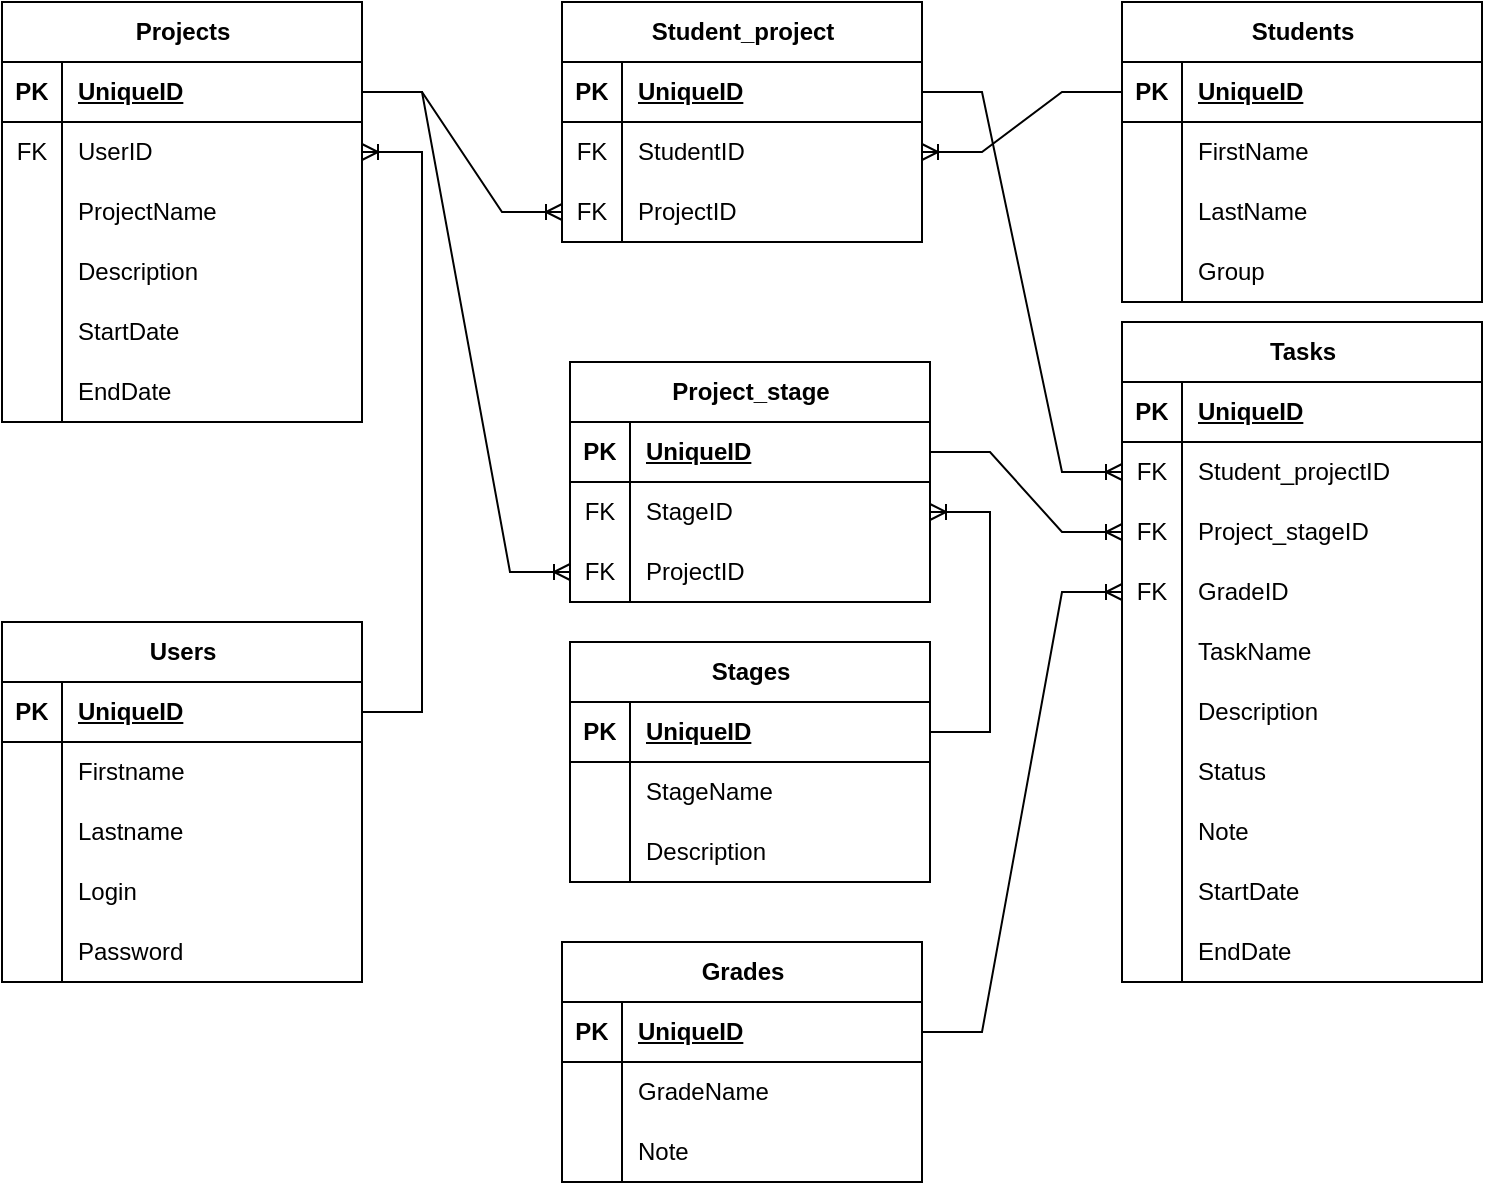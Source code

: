 <mxfile version="24.0.7" type="github">
  <diagram name="Страница — 1" id="bpgYWlANby39Ml3Qfu3q">
    <mxGraphModel dx="1002" dy="577" grid="1" gridSize="10" guides="1" tooltips="1" connect="1" arrows="1" fold="1" page="1" pageScale="1" pageWidth="827" pageHeight="1169" math="0" shadow="0">
      <root>
        <mxCell id="0" />
        <mxCell id="1" parent="0" />
        <mxCell id="S_hDMBbO_Dl88Oh3s2vf-1" value="&lt;b&gt;Users&lt;/b&gt;" style="shape=table;startSize=30;container=1;collapsible=1;childLayout=tableLayout;fixedRows=1;rowLines=0;fontStyle=0;align=center;resizeLast=1;html=1;" parent="1" vertex="1">
          <mxGeometry x="40" y="350" width="180" height="180" as="geometry" />
        </mxCell>
        <mxCell id="S_hDMBbO_Dl88Oh3s2vf-2" value="" style="shape=tableRow;horizontal=0;startSize=0;swimlaneHead=0;swimlaneBody=0;fillColor=none;collapsible=0;dropTarget=0;points=[[0,0.5],[1,0.5]];portConstraint=eastwest;top=0;left=0;right=0;bottom=1;" parent="S_hDMBbO_Dl88Oh3s2vf-1" vertex="1">
          <mxGeometry y="30" width="180" height="30" as="geometry" />
        </mxCell>
        <mxCell id="S_hDMBbO_Dl88Oh3s2vf-3" value="PK" style="shape=partialRectangle;connectable=0;fillColor=none;top=0;left=0;bottom=0;right=0;fontStyle=1;overflow=hidden;whiteSpace=wrap;html=1;" parent="S_hDMBbO_Dl88Oh3s2vf-2" vertex="1">
          <mxGeometry width="30" height="30" as="geometry">
            <mxRectangle width="30" height="30" as="alternateBounds" />
          </mxGeometry>
        </mxCell>
        <mxCell id="S_hDMBbO_Dl88Oh3s2vf-4" value="UniqueID" style="shape=partialRectangle;connectable=0;fillColor=none;top=0;left=0;bottom=0;right=0;align=left;spacingLeft=6;fontStyle=5;overflow=hidden;whiteSpace=wrap;html=1;" parent="S_hDMBbO_Dl88Oh3s2vf-2" vertex="1">
          <mxGeometry x="30" width="150" height="30" as="geometry">
            <mxRectangle width="150" height="30" as="alternateBounds" />
          </mxGeometry>
        </mxCell>
        <mxCell id="S_hDMBbO_Dl88Oh3s2vf-5" value="" style="shape=tableRow;horizontal=0;startSize=0;swimlaneHead=0;swimlaneBody=0;fillColor=none;collapsible=0;dropTarget=0;points=[[0,0.5],[1,0.5]];portConstraint=eastwest;top=0;left=0;right=0;bottom=0;" parent="S_hDMBbO_Dl88Oh3s2vf-1" vertex="1">
          <mxGeometry y="60" width="180" height="30" as="geometry" />
        </mxCell>
        <mxCell id="S_hDMBbO_Dl88Oh3s2vf-6" value="" style="shape=partialRectangle;connectable=0;fillColor=none;top=0;left=0;bottom=0;right=0;editable=1;overflow=hidden;whiteSpace=wrap;html=1;" parent="S_hDMBbO_Dl88Oh3s2vf-5" vertex="1">
          <mxGeometry width="30" height="30" as="geometry">
            <mxRectangle width="30" height="30" as="alternateBounds" />
          </mxGeometry>
        </mxCell>
        <mxCell id="S_hDMBbO_Dl88Oh3s2vf-7" value="Firstname" style="shape=partialRectangle;connectable=0;fillColor=none;top=0;left=0;bottom=0;right=0;align=left;spacingLeft=6;overflow=hidden;whiteSpace=wrap;html=1;" parent="S_hDMBbO_Dl88Oh3s2vf-5" vertex="1">
          <mxGeometry x="30" width="150" height="30" as="geometry">
            <mxRectangle width="150" height="30" as="alternateBounds" />
          </mxGeometry>
        </mxCell>
        <mxCell id="S_hDMBbO_Dl88Oh3s2vf-8" value="" style="shape=tableRow;horizontal=0;startSize=0;swimlaneHead=0;swimlaneBody=0;fillColor=none;collapsible=0;dropTarget=0;points=[[0,0.5],[1,0.5]];portConstraint=eastwest;top=0;left=0;right=0;bottom=0;" parent="S_hDMBbO_Dl88Oh3s2vf-1" vertex="1">
          <mxGeometry y="90" width="180" height="30" as="geometry" />
        </mxCell>
        <mxCell id="S_hDMBbO_Dl88Oh3s2vf-9" value="" style="shape=partialRectangle;connectable=0;fillColor=none;top=0;left=0;bottom=0;right=0;editable=1;overflow=hidden;whiteSpace=wrap;html=1;" parent="S_hDMBbO_Dl88Oh3s2vf-8" vertex="1">
          <mxGeometry width="30" height="30" as="geometry">
            <mxRectangle width="30" height="30" as="alternateBounds" />
          </mxGeometry>
        </mxCell>
        <mxCell id="S_hDMBbO_Dl88Oh3s2vf-10" value="Lastname" style="shape=partialRectangle;connectable=0;fillColor=none;top=0;left=0;bottom=0;right=0;align=left;spacingLeft=6;overflow=hidden;whiteSpace=wrap;html=1;" parent="S_hDMBbO_Dl88Oh3s2vf-8" vertex="1">
          <mxGeometry x="30" width="150" height="30" as="geometry">
            <mxRectangle width="150" height="30" as="alternateBounds" />
          </mxGeometry>
        </mxCell>
        <mxCell id="S_hDMBbO_Dl88Oh3s2vf-11" value="" style="shape=tableRow;horizontal=0;startSize=0;swimlaneHead=0;swimlaneBody=0;fillColor=none;collapsible=0;dropTarget=0;points=[[0,0.5],[1,0.5]];portConstraint=eastwest;top=0;left=0;right=0;bottom=0;" parent="S_hDMBbO_Dl88Oh3s2vf-1" vertex="1">
          <mxGeometry y="120" width="180" height="30" as="geometry" />
        </mxCell>
        <mxCell id="S_hDMBbO_Dl88Oh3s2vf-12" value="" style="shape=partialRectangle;connectable=0;fillColor=none;top=0;left=0;bottom=0;right=0;editable=1;overflow=hidden;whiteSpace=wrap;html=1;" parent="S_hDMBbO_Dl88Oh3s2vf-11" vertex="1">
          <mxGeometry width="30" height="30" as="geometry">
            <mxRectangle width="30" height="30" as="alternateBounds" />
          </mxGeometry>
        </mxCell>
        <mxCell id="S_hDMBbO_Dl88Oh3s2vf-13" value="Login" style="shape=partialRectangle;connectable=0;fillColor=none;top=0;left=0;bottom=0;right=0;align=left;spacingLeft=6;overflow=hidden;whiteSpace=wrap;html=1;" parent="S_hDMBbO_Dl88Oh3s2vf-11" vertex="1">
          <mxGeometry x="30" width="150" height="30" as="geometry">
            <mxRectangle width="150" height="30" as="alternateBounds" />
          </mxGeometry>
        </mxCell>
        <mxCell id="lH3pVxYVMrOeb0XLRp_m-1" value="" style="shape=tableRow;horizontal=0;startSize=0;swimlaneHead=0;swimlaneBody=0;fillColor=none;collapsible=0;dropTarget=0;points=[[0,0.5],[1,0.5]];portConstraint=eastwest;top=0;left=0;right=0;bottom=0;" parent="S_hDMBbO_Dl88Oh3s2vf-1" vertex="1">
          <mxGeometry y="150" width="180" height="30" as="geometry" />
        </mxCell>
        <mxCell id="lH3pVxYVMrOeb0XLRp_m-2" value="" style="shape=partialRectangle;connectable=0;fillColor=none;top=0;left=0;bottom=0;right=0;editable=1;overflow=hidden;whiteSpace=wrap;html=1;" parent="lH3pVxYVMrOeb0XLRp_m-1" vertex="1">
          <mxGeometry width="30" height="30" as="geometry">
            <mxRectangle width="30" height="30" as="alternateBounds" />
          </mxGeometry>
        </mxCell>
        <mxCell id="lH3pVxYVMrOeb0XLRp_m-3" value="Password" style="shape=partialRectangle;connectable=0;fillColor=none;top=0;left=0;bottom=0;right=0;align=left;spacingLeft=6;overflow=hidden;whiteSpace=wrap;html=1;" parent="lH3pVxYVMrOeb0XLRp_m-1" vertex="1">
          <mxGeometry x="30" width="150" height="30" as="geometry">
            <mxRectangle width="150" height="30" as="alternateBounds" />
          </mxGeometry>
        </mxCell>
        <mxCell id="S_hDMBbO_Dl88Oh3s2vf-14" value="Projects" style="shape=table;startSize=30;container=1;collapsible=1;childLayout=tableLayout;fixedRows=1;rowLines=0;fontStyle=1;align=center;resizeLast=1;html=1;" parent="1" vertex="1">
          <mxGeometry x="40" y="40" width="180" height="210" as="geometry" />
        </mxCell>
        <mxCell id="S_hDMBbO_Dl88Oh3s2vf-15" value="" style="shape=tableRow;horizontal=0;startSize=0;swimlaneHead=0;swimlaneBody=0;fillColor=none;collapsible=0;dropTarget=0;points=[[0,0.5],[1,0.5]];portConstraint=eastwest;top=0;left=0;right=0;bottom=1;" parent="S_hDMBbO_Dl88Oh3s2vf-14" vertex="1">
          <mxGeometry y="30" width="180" height="30" as="geometry" />
        </mxCell>
        <mxCell id="S_hDMBbO_Dl88Oh3s2vf-16" value="PK" style="shape=partialRectangle;connectable=0;fillColor=none;top=0;left=0;bottom=0;right=0;fontStyle=1;overflow=hidden;whiteSpace=wrap;html=1;" parent="S_hDMBbO_Dl88Oh3s2vf-15" vertex="1">
          <mxGeometry width="30" height="30" as="geometry">
            <mxRectangle width="30" height="30" as="alternateBounds" />
          </mxGeometry>
        </mxCell>
        <mxCell id="S_hDMBbO_Dl88Oh3s2vf-17" value="UniqueID" style="shape=partialRectangle;connectable=0;fillColor=none;top=0;left=0;bottom=0;right=0;align=left;spacingLeft=6;fontStyle=5;overflow=hidden;whiteSpace=wrap;html=1;" parent="S_hDMBbO_Dl88Oh3s2vf-15" vertex="1">
          <mxGeometry x="30" width="150" height="30" as="geometry">
            <mxRectangle width="150" height="30" as="alternateBounds" />
          </mxGeometry>
        </mxCell>
        <mxCell id="S_hDMBbO_Dl88Oh3s2vf-18" value="" style="shape=tableRow;horizontal=0;startSize=0;swimlaneHead=0;swimlaneBody=0;fillColor=none;collapsible=0;dropTarget=0;points=[[0,0.5],[1,0.5]];portConstraint=eastwest;top=0;left=0;right=0;bottom=0;" parent="S_hDMBbO_Dl88Oh3s2vf-14" vertex="1">
          <mxGeometry y="60" width="180" height="30" as="geometry" />
        </mxCell>
        <mxCell id="S_hDMBbO_Dl88Oh3s2vf-19" value="FK" style="shape=partialRectangle;connectable=0;fillColor=none;top=0;left=0;bottom=0;right=0;editable=1;overflow=hidden;whiteSpace=wrap;html=1;" parent="S_hDMBbO_Dl88Oh3s2vf-18" vertex="1">
          <mxGeometry width="30" height="30" as="geometry">
            <mxRectangle width="30" height="30" as="alternateBounds" />
          </mxGeometry>
        </mxCell>
        <mxCell id="S_hDMBbO_Dl88Oh3s2vf-20" value="UserID" style="shape=partialRectangle;connectable=0;fillColor=none;top=0;left=0;bottom=0;right=0;align=left;spacingLeft=6;overflow=hidden;whiteSpace=wrap;html=1;" parent="S_hDMBbO_Dl88Oh3s2vf-18" vertex="1">
          <mxGeometry x="30" width="150" height="30" as="geometry">
            <mxRectangle width="150" height="30" as="alternateBounds" />
          </mxGeometry>
        </mxCell>
        <mxCell id="S_hDMBbO_Dl88Oh3s2vf-24" value="" style="shape=tableRow;horizontal=0;startSize=0;swimlaneHead=0;swimlaneBody=0;fillColor=none;collapsible=0;dropTarget=0;points=[[0,0.5],[1,0.5]];portConstraint=eastwest;top=0;left=0;right=0;bottom=0;" parent="S_hDMBbO_Dl88Oh3s2vf-14" vertex="1">
          <mxGeometry y="90" width="180" height="30" as="geometry" />
        </mxCell>
        <mxCell id="S_hDMBbO_Dl88Oh3s2vf-25" value="" style="shape=partialRectangle;connectable=0;fillColor=none;top=0;left=0;bottom=0;right=0;editable=1;overflow=hidden;whiteSpace=wrap;html=1;" parent="S_hDMBbO_Dl88Oh3s2vf-24" vertex="1">
          <mxGeometry width="30" height="30" as="geometry">
            <mxRectangle width="30" height="30" as="alternateBounds" />
          </mxGeometry>
        </mxCell>
        <mxCell id="S_hDMBbO_Dl88Oh3s2vf-26" value="ProjectName" style="shape=partialRectangle;connectable=0;fillColor=none;top=0;left=0;bottom=0;right=0;align=left;spacingLeft=6;overflow=hidden;whiteSpace=wrap;html=1;" parent="S_hDMBbO_Dl88Oh3s2vf-24" vertex="1">
          <mxGeometry x="30" width="150" height="30" as="geometry">
            <mxRectangle width="150" height="30" as="alternateBounds" />
          </mxGeometry>
        </mxCell>
        <mxCell id="lH3pVxYVMrOeb0XLRp_m-10" value="" style="shape=tableRow;horizontal=0;startSize=0;swimlaneHead=0;swimlaneBody=0;fillColor=none;collapsible=0;dropTarget=0;points=[[0,0.5],[1,0.5]];portConstraint=eastwest;top=0;left=0;right=0;bottom=0;" parent="S_hDMBbO_Dl88Oh3s2vf-14" vertex="1">
          <mxGeometry y="120" width="180" height="30" as="geometry" />
        </mxCell>
        <mxCell id="lH3pVxYVMrOeb0XLRp_m-11" value="" style="shape=partialRectangle;connectable=0;fillColor=none;top=0;left=0;bottom=0;right=0;editable=1;overflow=hidden;whiteSpace=wrap;html=1;" parent="lH3pVxYVMrOeb0XLRp_m-10" vertex="1">
          <mxGeometry width="30" height="30" as="geometry">
            <mxRectangle width="30" height="30" as="alternateBounds" />
          </mxGeometry>
        </mxCell>
        <mxCell id="lH3pVxYVMrOeb0XLRp_m-12" value="Description" style="shape=partialRectangle;connectable=0;fillColor=none;top=0;left=0;bottom=0;right=0;align=left;spacingLeft=6;overflow=hidden;whiteSpace=wrap;html=1;" parent="lH3pVxYVMrOeb0XLRp_m-10" vertex="1">
          <mxGeometry x="30" width="150" height="30" as="geometry">
            <mxRectangle width="150" height="30" as="alternateBounds" />
          </mxGeometry>
        </mxCell>
        <mxCell id="lH3pVxYVMrOeb0XLRp_m-13" value="" style="shape=tableRow;horizontal=0;startSize=0;swimlaneHead=0;swimlaneBody=0;fillColor=none;collapsible=0;dropTarget=0;points=[[0,0.5],[1,0.5]];portConstraint=eastwest;top=0;left=0;right=0;bottom=0;" parent="S_hDMBbO_Dl88Oh3s2vf-14" vertex="1">
          <mxGeometry y="150" width="180" height="30" as="geometry" />
        </mxCell>
        <mxCell id="lH3pVxYVMrOeb0XLRp_m-14" value="" style="shape=partialRectangle;connectable=0;fillColor=none;top=0;left=0;bottom=0;right=0;editable=1;overflow=hidden;whiteSpace=wrap;html=1;" parent="lH3pVxYVMrOeb0XLRp_m-13" vertex="1">
          <mxGeometry width="30" height="30" as="geometry">
            <mxRectangle width="30" height="30" as="alternateBounds" />
          </mxGeometry>
        </mxCell>
        <mxCell id="lH3pVxYVMrOeb0XLRp_m-15" value="StartDate" style="shape=partialRectangle;connectable=0;fillColor=none;top=0;left=0;bottom=0;right=0;align=left;spacingLeft=6;overflow=hidden;whiteSpace=wrap;html=1;" parent="lH3pVxYVMrOeb0XLRp_m-13" vertex="1">
          <mxGeometry x="30" width="150" height="30" as="geometry">
            <mxRectangle width="150" height="30" as="alternateBounds" />
          </mxGeometry>
        </mxCell>
        <mxCell id="lH3pVxYVMrOeb0XLRp_m-16" value="" style="shape=tableRow;horizontal=0;startSize=0;swimlaneHead=0;swimlaneBody=0;fillColor=none;collapsible=0;dropTarget=0;points=[[0,0.5],[1,0.5]];portConstraint=eastwest;top=0;left=0;right=0;bottom=0;" parent="S_hDMBbO_Dl88Oh3s2vf-14" vertex="1">
          <mxGeometry y="180" width="180" height="30" as="geometry" />
        </mxCell>
        <mxCell id="lH3pVxYVMrOeb0XLRp_m-17" value="" style="shape=partialRectangle;connectable=0;fillColor=none;top=0;left=0;bottom=0;right=0;editable=1;overflow=hidden;whiteSpace=wrap;html=1;" parent="lH3pVxYVMrOeb0XLRp_m-16" vertex="1">
          <mxGeometry width="30" height="30" as="geometry">
            <mxRectangle width="30" height="30" as="alternateBounds" />
          </mxGeometry>
        </mxCell>
        <mxCell id="lH3pVxYVMrOeb0XLRp_m-18" value="EndDate" style="shape=partialRectangle;connectable=0;fillColor=none;top=0;left=0;bottom=0;right=0;align=left;spacingLeft=6;overflow=hidden;whiteSpace=wrap;html=1;" parent="lH3pVxYVMrOeb0XLRp_m-16" vertex="1">
          <mxGeometry x="30" width="150" height="30" as="geometry">
            <mxRectangle width="150" height="30" as="alternateBounds" />
          </mxGeometry>
        </mxCell>
        <mxCell id="S_hDMBbO_Dl88Oh3s2vf-27" value="Students" style="shape=table;startSize=30;container=1;collapsible=1;childLayout=tableLayout;fixedRows=1;rowLines=0;fontStyle=1;align=center;resizeLast=1;html=1;" parent="1" vertex="1">
          <mxGeometry x="600" y="40" width="180" height="150" as="geometry" />
        </mxCell>
        <mxCell id="S_hDMBbO_Dl88Oh3s2vf-28" value="" style="shape=tableRow;horizontal=0;startSize=0;swimlaneHead=0;swimlaneBody=0;fillColor=none;collapsible=0;dropTarget=0;points=[[0,0.5],[1,0.5]];portConstraint=eastwest;top=0;left=0;right=0;bottom=1;" parent="S_hDMBbO_Dl88Oh3s2vf-27" vertex="1">
          <mxGeometry y="30" width="180" height="30" as="geometry" />
        </mxCell>
        <mxCell id="S_hDMBbO_Dl88Oh3s2vf-29" value="PK" style="shape=partialRectangle;connectable=0;fillColor=none;top=0;left=0;bottom=0;right=0;fontStyle=1;overflow=hidden;whiteSpace=wrap;html=1;" parent="S_hDMBbO_Dl88Oh3s2vf-28" vertex="1">
          <mxGeometry width="30" height="30" as="geometry">
            <mxRectangle width="30" height="30" as="alternateBounds" />
          </mxGeometry>
        </mxCell>
        <mxCell id="S_hDMBbO_Dl88Oh3s2vf-30" value="UniqueID" style="shape=partialRectangle;connectable=0;fillColor=none;top=0;left=0;bottom=0;right=0;align=left;spacingLeft=6;fontStyle=5;overflow=hidden;whiteSpace=wrap;html=1;" parent="S_hDMBbO_Dl88Oh3s2vf-28" vertex="1">
          <mxGeometry x="30" width="150" height="30" as="geometry">
            <mxRectangle width="150" height="30" as="alternateBounds" />
          </mxGeometry>
        </mxCell>
        <mxCell id="S_hDMBbO_Dl88Oh3s2vf-34" value="" style="shape=tableRow;horizontal=0;startSize=0;swimlaneHead=0;swimlaneBody=0;fillColor=none;collapsible=0;dropTarget=0;points=[[0,0.5],[1,0.5]];portConstraint=eastwest;top=0;left=0;right=0;bottom=0;" parent="S_hDMBbO_Dl88Oh3s2vf-27" vertex="1">
          <mxGeometry y="60" width="180" height="30" as="geometry" />
        </mxCell>
        <mxCell id="S_hDMBbO_Dl88Oh3s2vf-35" value="" style="shape=partialRectangle;connectable=0;fillColor=none;top=0;left=0;bottom=0;right=0;editable=1;overflow=hidden;whiteSpace=wrap;html=1;" parent="S_hDMBbO_Dl88Oh3s2vf-34" vertex="1">
          <mxGeometry width="30" height="30" as="geometry">
            <mxRectangle width="30" height="30" as="alternateBounds" />
          </mxGeometry>
        </mxCell>
        <mxCell id="S_hDMBbO_Dl88Oh3s2vf-36" value="FirstName" style="shape=partialRectangle;connectable=0;fillColor=none;top=0;left=0;bottom=0;right=0;align=left;spacingLeft=6;overflow=hidden;whiteSpace=wrap;html=1;" parent="S_hDMBbO_Dl88Oh3s2vf-34" vertex="1">
          <mxGeometry x="30" width="150" height="30" as="geometry">
            <mxRectangle width="150" height="30" as="alternateBounds" />
          </mxGeometry>
        </mxCell>
        <mxCell id="S_hDMBbO_Dl88Oh3s2vf-37" value="" style="shape=tableRow;horizontal=0;startSize=0;swimlaneHead=0;swimlaneBody=0;fillColor=none;collapsible=0;dropTarget=0;points=[[0,0.5],[1,0.5]];portConstraint=eastwest;top=0;left=0;right=0;bottom=0;" parent="S_hDMBbO_Dl88Oh3s2vf-27" vertex="1">
          <mxGeometry y="90" width="180" height="30" as="geometry" />
        </mxCell>
        <mxCell id="S_hDMBbO_Dl88Oh3s2vf-38" value="" style="shape=partialRectangle;connectable=0;fillColor=none;top=0;left=0;bottom=0;right=0;editable=1;overflow=hidden;whiteSpace=wrap;html=1;" parent="S_hDMBbO_Dl88Oh3s2vf-37" vertex="1">
          <mxGeometry width="30" height="30" as="geometry">
            <mxRectangle width="30" height="30" as="alternateBounds" />
          </mxGeometry>
        </mxCell>
        <mxCell id="S_hDMBbO_Dl88Oh3s2vf-39" value="LastName" style="shape=partialRectangle;connectable=0;fillColor=none;top=0;left=0;bottom=0;right=0;align=left;spacingLeft=6;overflow=hidden;whiteSpace=wrap;html=1;" parent="S_hDMBbO_Dl88Oh3s2vf-37" vertex="1">
          <mxGeometry x="30" width="150" height="30" as="geometry">
            <mxRectangle width="150" height="30" as="alternateBounds" />
          </mxGeometry>
        </mxCell>
        <mxCell id="lH3pVxYVMrOeb0XLRp_m-19" value="" style="shape=tableRow;horizontal=0;startSize=0;swimlaneHead=0;swimlaneBody=0;fillColor=none;collapsible=0;dropTarget=0;points=[[0,0.5],[1,0.5]];portConstraint=eastwest;top=0;left=0;right=0;bottom=0;" parent="S_hDMBbO_Dl88Oh3s2vf-27" vertex="1">
          <mxGeometry y="120" width="180" height="30" as="geometry" />
        </mxCell>
        <mxCell id="lH3pVxYVMrOeb0XLRp_m-20" value="" style="shape=partialRectangle;connectable=0;fillColor=none;top=0;left=0;bottom=0;right=0;editable=1;overflow=hidden;whiteSpace=wrap;html=1;" parent="lH3pVxYVMrOeb0XLRp_m-19" vertex="1">
          <mxGeometry width="30" height="30" as="geometry">
            <mxRectangle width="30" height="30" as="alternateBounds" />
          </mxGeometry>
        </mxCell>
        <mxCell id="lH3pVxYVMrOeb0XLRp_m-21" value="Group" style="shape=partialRectangle;connectable=0;fillColor=none;top=0;left=0;bottom=0;right=0;align=left;spacingLeft=6;overflow=hidden;whiteSpace=wrap;html=1;" parent="lH3pVxYVMrOeb0XLRp_m-19" vertex="1">
          <mxGeometry x="30" width="150" height="30" as="geometry">
            <mxRectangle width="150" height="30" as="alternateBounds" />
          </mxGeometry>
        </mxCell>
        <mxCell id="S_hDMBbO_Dl88Oh3s2vf-40" value="Stages" style="shape=table;startSize=30;container=1;collapsible=1;childLayout=tableLayout;fixedRows=1;rowLines=0;fontStyle=1;align=center;resizeLast=1;html=1;" parent="1" vertex="1">
          <mxGeometry x="324" y="360" width="180" height="120" as="geometry" />
        </mxCell>
        <mxCell id="S_hDMBbO_Dl88Oh3s2vf-41" value="" style="shape=tableRow;horizontal=0;startSize=0;swimlaneHead=0;swimlaneBody=0;fillColor=none;collapsible=0;dropTarget=0;points=[[0,0.5],[1,0.5]];portConstraint=eastwest;top=0;left=0;right=0;bottom=1;" parent="S_hDMBbO_Dl88Oh3s2vf-40" vertex="1">
          <mxGeometry y="30" width="180" height="30" as="geometry" />
        </mxCell>
        <mxCell id="S_hDMBbO_Dl88Oh3s2vf-42" value="PK" style="shape=partialRectangle;connectable=0;fillColor=none;top=0;left=0;bottom=0;right=0;fontStyle=1;overflow=hidden;whiteSpace=wrap;html=1;" parent="S_hDMBbO_Dl88Oh3s2vf-41" vertex="1">
          <mxGeometry width="30" height="30" as="geometry">
            <mxRectangle width="30" height="30" as="alternateBounds" />
          </mxGeometry>
        </mxCell>
        <mxCell id="S_hDMBbO_Dl88Oh3s2vf-43" value="UniqueID" style="shape=partialRectangle;connectable=0;fillColor=none;top=0;left=0;bottom=0;right=0;align=left;spacingLeft=6;fontStyle=5;overflow=hidden;whiteSpace=wrap;html=1;" parent="S_hDMBbO_Dl88Oh3s2vf-41" vertex="1">
          <mxGeometry x="30" width="150" height="30" as="geometry">
            <mxRectangle width="150" height="30" as="alternateBounds" />
          </mxGeometry>
        </mxCell>
        <mxCell id="S_hDMBbO_Dl88Oh3s2vf-44" value="" style="shape=tableRow;horizontal=0;startSize=0;swimlaneHead=0;swimlaneBody=0;fillColor=none;collapsible=0;dropTarget=0;points=[[0,0.5],[1,0.5]];portConstraint=eastwest;top=0;left=0;right=0;bottom=0;" parent="S_hDMBbO_Dl88Oh3s2vf-40" vertex="1">
          <mxGeometry y="60" width="180" height="30" as="geometry" />
        </mxCell>
        <mxCell id="S_hDMBbO_Dl88Oh3s2vf-45" value="" style="shape=partialRectangle;connectable=0;fillColor=none;top=0;left=0;bottom=0;right=0;editable=1;overflow=hidden;whiteSpace=wrap;html=1;" parent="S_hDMBbO_Dl88Oh3s2vf-44" vertex="1">
          <mxGeometry width="30" height="30" as="geometry">
            <mxRectangle width="30" height="30" as="alternateBounds" />
          </mxGeometry>
        </mxCell>
        <mxCell id="S_hDMBbO_Dl88Oh3s2vf-46" value="StageName" style="shape=partialRectangle;connectable=0;fillColor=none;top=0;left=0;bottom=0;right=0;align=left;spacingLeft=6;overflow=hidden;whiteSpace=wrap;html=1;" parent="S_hDMBbO_Dl88Oh3s2vf-44" vertex="1">
          <mxGeometry x="30" width="150" height="30" as="geometry">
            <mxRectangle width="150" height="30" as="alternateBounds" />
          </mxGeometry>
        </mxCell>
        <mxCell id="S_hDMBbO_Dl88Oh3s2vf-47" value="" style="shape=tableRow;horizontal=0;startSize=0;swimlaneHead=0;swimlaneBody=0;fillColor=none;collapsible=0;dropTarget=0;points=[[0,0.5],[1,0.5]];portConstraint=eastwest;top=0;left=0;right=0;bottom=0;" parent="S_hDMBbO_Dl88Oh3s2vf-40" vertex="1">
          <mxGeometry y="90" width="180" height="30" as="geometry" />
        </mxCell>
        <mxCell id="S_hDMBbO_Dl88Oh3s2vf-48" value="" style="shape=partialRectangle;connectable=0;fillColor=none;top=0;left=0;bottom=0;right=0;editable=1;overflow=hidden;whiteSpace=wrap;html=1;" parent="S_hDMBbO_Dl88Oh3s2vf-47" vertex="1">
          <mxGeometry width="30" height="30" as="geometry">
            <mxRectangle width="30" height="30" as="alternateBounds" />
          </mxGeometry>
        </mxCell>
        <mxCell id="S_hDMBbO_Dl88Oh3s2vf-49" value="Description" style="shape=partialRectangle;connectable=0;fillColor=none;top=0;left=0;bottom=0;right=0;align=left;spacingLeft=6;overflow=hidden;whiteSpace=wrap;html=1;" parent="S_hDMBbO_Dl88Oh3s2vf-47" vertex="1">
          <mxGeometry x="30" width="150" height="30" as="geometry">
            <mxRectangle width="150" height="30" as="alternateBounds" />
          </mxGeometry>
        </mxCell>
        <mxCell id="S_hDMBbO_Dl88Oh3s2vf-53" value="Tasks" style="shape=table;startSize=30;container=1;collapsible=1;childLayout=tableLayout;fixedRows=1;rowLines=0;fontStyle=1;align=center;resizeLast=1;html=1;" parent="1" vertex="1">
          <mxGeometry x="600" y="200" width="180" height="330" as="geometry" />
        </mxCell>
        <mxCell id="S_hDMBbO_Dl88Oh3s2vf-54" value="" style="shape=tableRow;horizontal=0;startSize=0;swimlaneHead=0;swimlaneBody=0;fillColor=none;collapsible=0;dropTarget=0;points=[[0,0.5],[1,0.5]];portConstraint=eastwest;top=0;left=0;right=0;bottom=1;" parent="S_hDMBbO_Dl88Oh3s2vf-53" vertex="1">
          <mxGeometry y="30" width="180" height="30" as="geometry" />
        </mxCell>
        <mxCell id="S_hDMBbO_Dl88Oh3s2vf-55" value="PK" style="shape=partialRectangle;connectable=0;fillColor=none;top=0;left=0;bottom=0;right=0;fontStyle=1;overflow=hidden;whiteSpace=wrap;html=1;" parent="S_hDMBbO_Dl88Oh3s2vf-54" vertex="1">
          <mxGeometry width="30" height="30" as="geometry">
            <mxRectangle width="30" height="30" as="alternateBounds" />
          </mxGeometry>
        </mxCell>
        <mxCell id="S_hDMBbO_Dl88Oh3s2vf-56" value="UniqueID" style="shape=partialRectangle;connectable=0;fillColor=none;top=0;left=0;bottom=0;right=0;align=left;spacingLeft=6;fontStyle=5;overflow=hidden;whiteSpace=wrap;html=1;" parent="S_hDMBbO_Dl88Oh3s2vf-54" vertex="1">
          <mxGeometry x="30" width="150" height="30" as="geometry">
            <mxRectangle width="150" height="30" as="alternateBounds" />
          </mxGeometry>
        </mxCell>
        <mxCell id="S_hDMBbO_Dl88Oh3s2vf-57" value="" style="shape=tableRow;horizontal=0;startSize=0;swimlaneHead=0;swimlaneBody=0;fillColor=none;collapsible=0;dropTarget=0;points=[[0,0.5],[1,0.5]];portConstraint=eastwest;top=0;left=0;right=0;bottom=0;" parent="S_hDMBbO_Dl88Oh3s2vf-53" vertex="1">
          <mxGeometry y="60" width="180" height="30" as="geometry" />
        </mxCell>
        <mxCell id="S_hDMBbO_Dl88Oh3s2vf-58" value="FK" style="shape=partialRectangle;connectable=0;fillColor=none;top=0;left=0;bottom=0;right=0;editable=1;overflow=hidden;whiteSpace=wrap;html=1;" parent="S_hDMBbO_Dl88Oh3s2vf-57" vertex="1">
          <mxGeometry width="30" height="30" as="geometry">
            <mxRectangle width="30" height="30" as="alternateBounds" />
          </mxGeometry>
        </mxCell>
        <mxCell id="S_hDMBbO_Dl88Oh3s2vf-59" value="Student_projectID" style="shape=partialRectangle;connectable=0;fillColor=none;top=0;left=0;bottom=0;right=0;align=left;spacingLeft=6;overflow=hidden;whiteSpace=wrap;html=1;" parent="S_hDMBbO_Dl88Oh3s2vf-57" vertex="1">
          <mxGeometry x="30" width="150" height="30" as="geometry">
            <mxRectangle width="150" height="30" as="alternateBounds" />
          </mxGeometry>
        </mxCell>
        <mxCell id="K7y8v3KZ9-DA3bREZEHr-38" value="" style="shape=tableRow;horizontal=0;startSize=0;swimlaneHead=0;swimlaneBody=0;fillColor=none;collapsible=0;dropTarget=0;points=[[0,0.5],[1,0.5]];portConstraint=eastwest;top=0;left=0;right=0;bottom=0;" vertex="1" parent="S_hDMBbO_Dl88Oh3s2vf-53">
          <mxGeometry y="90" width="180" height="30" as="geometry" />
        </mxCell>
        <mxCell id="K7y8v3KZ9-DA3bREZEHr-39" value="FK" style="shape=partialRectangle;connectable=0;fillColor=none;top=0;left=0;bottom=0;right=0;fontStyle=0;overflow=hidden;whiteSpace=wrap;html=1;" vertex="1" parent="K7y8v3KZ9-DA3bREZEHr-38">
          <mxGeometry width="30" height="30" as="geometry">
            <mxRectangle width="30" height="30" as="alternateBounds" />
          </mxGeometry>
        </mxCell>
        <mxCell id="K7y8v3KZ9-DA3bREZEHr-40" value="Project_stageID" style="shape=partialRectangle;connectable=0;fillColor=none;top=0;left=0;bottom=0;right=0;align=left;spacingLeft=6;fontStyle=0;overflow=hidden;whiteSpace=wrap;html=1;" vertex="1" parent="K7y8v3KZ9-DA3bREZEHr-38">
          <mxGeometry x="30" width="150" height="30" as="geometry">
            <mxRectangle width="150" height="30" as="alternateBounds" />
          </mxGeometry>
        </mxCell>
        <mxCell id="K7y8v3KZ9-DA3bREZEHr-46" value="" style="shape=tableRow;horizontal=0;startSize=0;swimlaneHead=0;swimlaneBody=0;fillColor=none;collapsible=0;dropTarget=0;points=[[0,0.5],[1,0.5]];portConstraint=eastwest;top=0;left=0;right=0;bottom=0;" vertex="1" parent="S_hDMBbO_Dl88Oh3s2vf-53">
          <mxGeometry y="120" width="180" height="30" as="geometry" />
        </mxCell>
        <mxCell id="K7y8v3KZ9-DA3bREZEHr-47" value="FK" style="shape=partialRectangle;connectable=0;fillColor=none;top=0;left=0;bottom=0;right=0;fontStyle=0;overflow=hidden;whiteSpace=wrap;html=1;" vertex="1" parent="K7y8v3KZ9-DA3bREZEHr-46">
          <mxGeometry width="30" height="30" as="geometry">
            <mxRectangle width="30" height="30" as="alternateBounds" />
          </mxGeometry>
        </mxCell>
        <mxCell id="K7y8v3KZ9-DA3bREZEHr-48" value="GradeID" style="shape=partialRectangle;connectable=0;fillColor=none;top=0;left=0;bottom=0;right=0;align=left;spacingLeft=6;fontStyle=0;overflow=hidden;whiteSpace=wrap;html=1;" vertex="1" parent="K7y8v3KZ9-DA3bREZEHr-46">
          <mxGeometry x="30" width="150" height="30" as="geometry">
            <mxRectangle width="150" height="30" as="alternateBounds" />
          </mxGeometry>
        </mxCell>
        <mxCell id="S_hDMBbO_Dl88Oh3s2vf-60" value="" style="shape=tableRow;horizontal=0;startSize=0;swimlaneHead=0;swimlaneBody=0;fillColor=none;collapsible=0;dropTarget=0;points=[[0,0.5],[1,0.5]];portConstraint=eastwest;top=0;left=0;right=0;bottom=0;" parent="S_hDMBbO_Dl88Oh3s2vf-53" vertex="1">
          <mxGeometry y="150" width="180" height="30" as="geometry" />
        </mxCell>
        <mxCell id="S_hDMBbO_Dl88Oh3s2vf-61" value="" style="shape=partialRectangle;connectable=0;fillColor=none;top=0;left=0;bottom=0;right=0;editable=1;overflow=hidden;whiteSpace=wrap;html=1;" parent="S_hDMBbO_Dl88Oh3s2vf-60" vertex="1">
          <mxGeometry width="30" height="30" as="geometry">
            <mxRectangle width="30" height="30" as="alternateBounds" />
          </mxGeometry>
        </mxCell>
        <mxCell id="S_hDMBbO_Dl88Oh3s2vf-62" value="TaskName" style="shape=partialRectangle;connectable=0;fillColor=none;top=0;left=0;bottom=0;right=0;align=left;spacingLeft=6;overflow=hidden;whiteSpace=wrap;html=1;" parent="S_hDMBbO_Dl88Oh3s2vf-60" vertex="1">
          <mxGeometry x="30" width="150" height="30" as="geometry">
            <mxRectangle width="150" height="30" as="alternateBounds" />
          </mxGeometry>
        </mxCell>
        <mxCell id="S_hDMBbO_Dl88Oh3s2vf-63" value="" style="shape=tableRow;horizontal=0;startSize=0;swimlaneHead=0;swimlaneBody=0;fillColor=none;collapsible=0;dropTarget=0;points=[[0,0.5],[1,0.5]];portConstraint=eastwest;top=0;left=0;right=0;bottom=0;" parent="S_hDMBbO_Dl88Oh3s2vf-53" vertex="1">
          <mxGeometry y="180" width="180" height="30" as="geometry" />
        </mxCell>
        <mxCell id="S_hDMBbO_Dl88Oh3s2vf-64" value="" style="shape=partialRectangle;connectable=0;fillColor=none;top=0;left=0;bottom=0;right=0;editable=1;overflow=hidden;whiteSpace=wrap;html=1;" parent="S_hDMBbO_Dl88Oh3s2vf-63" vertex="1">
          <mxGeometry width="30" height="30" as="geometry">
            <mxRectangle width="30" height="30" as="alternateBounds" />
          </mxGeometry>
        </mxCell>
        <mxCell id="S_hDMBbO_Dl88Oh3s2vf-65" value="Description" style="shape=partialRectangle;connectable=0;fillColor=none;top=0;left=0;bottom=0;right=0;align=left;spacingLeft=6;overflow=hidden;whiteSpace=wrap;html=1;" parent="S_hDMBbO_Dl88Oh3s2vf-63" vertex="1">
          <mxGeometry x="30" width="150" height="30" as="geometry">
            <mxRectangle width="150" height="30" as="alternateBounds" />
          </mxGeometry>
        </mxCell>
        <mxCell id="lH3pVxYVMrOeb0XLRp_m-23" value="" style="shape=tableRow;horizontal=0;startSize=0;swimlaneHead=0;swimlaneBody=0;fillColor=none;collapsible=0;dropTarget=0;points=[[0,0.5],[1,0.5]];portConstraint=eastwest;top=0;left=0;right=0;bottom=0;" parent="S_hDMBbO_Dl88Oh3s2vf-53" vertex="1">
          <mxGeometry y="210" width="180" height="30" as="geometry" />
        </mxCell>
        <mxCell id="lH3pVxYVMrOeb0XLRp_m-24" value="" style="shape=partialRectangle;connectable=0;fillColor=none;top=0;left=0;bottom=0;right=0;editable=1;overflow=hidden;whiteSpace=wrap;html=1;" parent="lH3pVxYVMrOeb0XLRp_m-23" vertex="1">
          <mxGeometry width="30" height="30" as="geometry">
            <mxRectangle width="30" height="30" as="alternateBounds" />
          </mxGeometry>
        </mxCell>
        <mxCell id="lH3pVxYVMrOeb0XLRp_m-25" value="Status" style="shape=partialRectangle;connectable=0;fillColor=none;top=0;left=0;bottom=0;right=0;align=left;spacingLeft=6;overflow=hidden;whiteSpace=wrap;html=1;" parent="lH3pVxYVMrOeb0XLRp_m-23" vertex="1">
          <mxGeometry x="30" width="150" height="30" as="geometry">
            <mxRectangle width="150" height="30" as="alternateBounds" />
          </mxGeometry>
        </mxCell>
        <mxCell id="lH3pVxYVMrOeb0XLRp_m-42" value="" style="shape=tableRow;horizontal=0;startSize=0;swimlaneHead=0;swimlaneBody=0;fillColor=none;collapsible=0;dropTarget=0;points=[[0,0.5],[1,0.5]];portConstraint=eastwest;top=0;left=0;right=0;bottom=0;" parent="S_hDMBbO_Dl88Oh3s2vf-53" vertex="1">
          <mxGeometry y="240" width="180" height="30" as="geometry" />
        </mxCell>
        <mxCell id="lH3pVxYVMrOeb0XLRp_m-43" value="" style="shape=partialRectangle;connectable=0;fillColor=none;top=0;left=0;bottom=0;right=0;editable=1;overflow=hidden;whiteSpace=wrap;html=1;" parent="lH3pVxYVMrOeb0XLRp_m-42" vertex="1">
          <mxGeometry width="30" height="30" as="geometry">
            <mxRectangle width="30" height="30" as="alternateBounds" />
          </mxGeometry>
        </mxCell>
        <mxCell id="lH3pVxYVMrOeb0XLRp_m-44" value="Note" style="shape=partialRectangle;connectable=0;fillColor=none;top=0;left=0;bottom=0;right=0;align=left;spacingLeft=6;overflow=hidden;whiteSpace=wrap;html=1;" parent="lH3pVxYVMrOeb0XLRp_m-42" vertex="1">
          <mxGeometry x="30" width="150" height="30" as="geometry">
            <mxRectangle width="150" height="30" as="alternateBounds" />
          </mxGeometry>
        </mxCell>
        <mxCell id="lH3pVxYVMrOeb0XLRp_m-45" value="" style="shape=tableRow;horizontal=0;startSize=0;swimlaneHead=0;swimlaneBody=0;fillColor=none;collapsible=0;dropTarget=0;points=[[0,0.5],[1,0.5]];portConstraint=eastwest;top=0;left=0;right=0;bottom=0;" parent="S_hDMBbO_Dl88Oh3s2vf-53" vertex="1">
          <mxGeometry y="270" width="180" height="30" as="geometry" />
        </mxCell>
        <mxCell id="lH3pVxYVMrOeb0XLRp_m-46" value="" style="shape=partialRectangle;connectable=0;fillColor=none;top=0;left=0;bottom=0;right=0;editable=1;overflow=hidden;whiteSpace=wrap;html=1;" parent="lH3pVxYVMrOeb0XLRp_m-45" vertex="1">
          <mxGeometry width="30" height="30" as="geometry">
            <mxRectangle width="30" height="30" as="alternateBounds" />
          </mxGeometry>
        </mxCell>
        <mxCell id="lH3pVxYVMrOeb0XLRp_m-47" value="StartDate" style="shape=partialRectangle;connectable=0;fillColor=none;top=0;left=0;bottom=0;right=0;align=left;spacingLeft=6;overflow=hidden;whiteSpace=wrap;html=1;" parent="lH3pVxYVMrOeb0XLRp_m-45" vertex="1">
          <mxGeometry x="30" width="150" height="30" as="geometry">
            <mxRectangle width="150" height="30" as="alternateBounds" />
          </mxGeometry>
        </mxCell>
        <mxCell id="lH3pVxYVMrOeb0XLRp_m-49" value="" style="shape=tableRow;horizontal=0;startSize=0;swimlaneHead=0;swimlaneBody=0;fillColor=none;collapsible=0;dropTarget=0;points=[[0,0.5],[1,0.5]];portConstraint=eastwest;top=0;left=0;right=0;bottom=0;" parent="S_hDMBbO_Dl88Oh3s2vf-53" vertex="1">
          <mxGeometry y="300" width="180" height="30" as="geometry" />
        </mxCell>
        <mxCell id="lH3pVxYVMrOeb0XLRp_m-50" value="" style="shape=partialRectangle;connectable=0;fillColor=none;top=0;left=0;bottom=0;right=0;editable=1;overflow=hidden;whiteSpace=wrap;html=1;" parent="lH3pVxYVMrOeb0XLRp_m-49" vertex="1">
          <mxGeometry width="30" height="30" as="geometry">
            <mxRectangle width="30" height="30" as="alternateBounds" />
          </mxGeometry>
        </mxCell>
        <mxCell id="lH3pVxYVMrOeb0XLRp_m-51" value="EndDate" style="shape=partialRectangle;connectable=0;fillColor=none;top=0;left=0;bottom=0;right=0;align=left;spacingLeft=6;overflow=hidden;whiteSpace=wrap;html=1;" parent="lH3pVxYVMrOeb0XLRp_m-49" vertex="1">
          <mxGeometry x="30" width="150" height="30" as="geometry">
            <mxRectangle width="150" height="30" as="alternateBounds" />
          </mxGeometry>
        </mxCell>
        <mxCell id="S_hDMBbO_Dl88Oh3s2vf-66" value="Grades" style="shape=table;startSize=30;container=1;collapsible=1;childLayout=tableLayout;fixedRows=1;rowLines=0;fontStyle=1;align=center;resizeLast=1;html=1;" parent="1" vertex="1">
          <mxGeometry x="320" y="510" width="180" height="120" as="geometry" />
        </mxCell>
        <mxCell id="S_hDMBbO_Dl88Oh3s2vf-67" value="" style="shape=tableRow;horizontal=0;startSize=0;swimlaneHead=0;swimlaneBody=0;fillColor=none;collapsible=0;dropTarget=0;points=[[0,0.5],[1,0.5]];portConstraint=eastwest;top=0;left=0;right=0;bottom=1;" parent="S_hDMBbO_Dl88Oh3s2vf-66" vertex="1">
          <mxGeometry y="30" width="180" height="30" as="geometry" />
        </mxCell>
        <mxCell id="S_hDMBbO_Dl88Oh3s2vf-68" value="PK" style="shape=partialRectangle;connectable=0;fillColor=none;top=0;left=0;bottom=0;right=0;fontStyle=1;overflow=hidden;whiteSpace=wrap;html=1;" parent="S_hDMBbO_Dl88Oh3s2vf-67" vertex="1">
          <mxGeometry width="30" height="30" as="geometry">
            <mxRectangle width="30" height="30" as="alternateBounds" />
          </mxGeometry>
        </mxCell>
        <mxCell id="S_hDMBbO_Dl88Oh3s2vf-69" value="UniqueID" style="shape=partialRectangle;connectable=0;fillColor=none;top=0;left=0;bottom=0;right=0;align=left;spacingLeft=6;fontStyle=5;overflow=hidden;whiteSpace=wrap;html=1;" parent="S_hDMBbO_Dl88Oh3s2vf-67" vertex="1">
          <mxGeometry x="30" width="150" height="30" as="geometry">
            <mxRectangle width="150" height="30" as="alternateBounds" />
          </mxGeometry>
        </mxCell>
        <mxCell id="S_hDMBbO_Dl88Oh3s2vf-70" value="" style="shape=tableRow;horizontal=0;startSize=0;swimlaneHead=0;swimlaneBody=0;fillColor=none;collapsible=0;dropTarget=0;points=[[0,0.5],[1,0.5]];portConstraint=eastwest;top=0;left=0;right=0;bottom=0;" parent="S_hDMBbO_Dl88Oh3s2vf-66" vertex="1">
          <mxGeometry y="60" width="180" height="30" as="geometry" />
        </mxCell>
        <mxCell id="S_hDMBbO_Dl88Oh3s2vf-71" value="" style="shape=partialRectangle;connectable=0;fillColor=none;top=0;left=0;bottom=0;right=0;editable=1;overflow=hidden;whiteSpace=wrap;html=1;" parent="S_hDMBbO_Dl88Oh3s2vf-70" vertex="1">
          <mxGeometry width="30" height="30" as="geometry">
            <mxRectangle width="30" height="30" as="alternateBounds" />
          </mxGeometry>
        </mxCell>
        <mxCell id="S_hDMBbO_Dl88Oh3s2vf-72" value="GradeName" style="shape=partialRectangle;connectable=0;fillColor=none;top=0;left=0;bottom=0;right=0;align=left;spacingLeft=6;overflow=hidden;whiteSpace=wrap;html=1;" parent="S_hDMBbO_Dl88Oh3s2vf-70" vertex="1">
          <mxGeometry x="30" width="150" height="30" as="geometry">
            <mxRectangle width="150" height="30" as="alternateBounds" />
          </mxGeometry>
        </mxCell>
        <mxCell id="S_hDMBbO_Dl88Oh3s2vf-73" value="" style="shape=tableRow;horizontal=0;startSize=0;swimlaneHead=0;swimlaneBody=0;fillColor=none;collapsible=0;dropTarget=0;points=[[0,0.5],[1,0.5]];portConstraint=eastwest;top=0;left=0;right=0;bottom=0;" parent="S_hDMBbO_Dl88Oh3s2vf-66" vertex="1">
          <mxGeometry y="90" width="180" height="30" as="geometry" />
        </mxCell>
        <mxCell id="S_hDMBbO_Dl88Oh3s2vf-74" value="" style="shape=partialRectangle;connectable=0;fillColor=none;top=0;left=0;bottom=0;right=0;editable=1;overflow=hidden;whiteSpace=wrap;html=1;" parent="S_hDMBbO_Dl88Oh3s2vf-73" vertex="1">
          <mxGeometry width="30" height="30" as="geometry">
            <mxRectangle width="30" height="30" as="alternateBounds" />
          </mxGeometry>
        </mxCell>
        <mxCell id="S_hDMBbO_Dl88Oh3s2vf-75" value="Note" style="shape=partialRectangle;connectable=0;fillColor=none;top=0;left=0;bottom=0;right=0;align=left;spacingLeft=6;overflow=hidden;whiteSpace=wrap;html=1;" parent="S_hDMBbO_Dl88Oh3s2vf-73" vertex="1">
          <mxGeometry x="30" width="150" height="30" as="geometry">
            <mxRectangle width="150" height="30" as="alternateBounds" />
          </mxGeometry>
        </mxCell>
        <mxCell id="K7y8v3KZ9-DA3bREZEHr-1" value="&lt;b&gt;Student_project&lt;/b&gt;" style="shape=table;startSize=30;container=1;collapsible=1;childLayout=tableLayout;fixedRows=1;rowLines=0;fontStyle=0;align=center;resizeLast=1;html=1;" vertex="1" parent="1">
          <mxGeometry x="320" y="40" width="180" height="120" as="geometry" />
        </mxCell>
        <mxCell id="K7y8v3KZ9-DA3bREZEHr-2" value="" style="shape=tableRow;horizontal=0;startSize=0;swimlaneHead=0;swimlaneBody=0;fillColor=none;collapsible=0;dropTarget=0;points=[[0,0.5],[1,0.5]];portConstraint=eastwest;top=0;left=0;right=0;bottom=1;" vertex="1" parent="K7y8v3KZ9-DA3bREZEHr-1">
          <mxGeometry y="30" width="180" height="30" as="geometry" />
        </mxCell>
        <mxCell id="K7y8v3KZ9-DA3bREZEHr-3" value="PK" style="shape=partialRectangle;connectable=0;fillColor=none;top=0;left=0;bottom=0;right=0;fontStyle=1;overflow=hidden;whiteSpace=wrap;html=1;" vertex="1" parent="K7y8v3KZ9-DA3bREZEHr-2">
          <mxGeometry width="30" height="30" as="geometry">
            <mxRectangle width="30" height="30" as="alternateBounds" />
          </mxGeometry>
        </mxCell>
        <mxCell id="K7y8v3KZ9-DA3bREZEHr-4" value="UniqueID" style="shape=partialRectangle;connectable=0;fillColor=none;top=0;left=0;bottom=0;right=0;align=left;spacingLeft=6;fontStyle=5;overflow=hidden;whiteSpace=wrap;html=1;" vertex="1" parent="K7y8v3KZ9-DA3bREZEHr-2">
          <mxGeometry x="30" width="150" height="30" as="geometry">
            <mxRectangle width="150" height="30" as="alternateBounds" />
          </mxGeometry>
        </mxCell>
        <mxCell id="K7y8v3KZ9-DA3bREZEHr-8" value="" style="shape=tableRow;horizontal=0;startSize=0;swimlaneHead=0;swimlaneBody=0;fillColor=none;collapsible=0;dropTarget=0;points=[[0,0.5],[1,0.5]];portConstraint=eastwest;top=0;left=0;right=0;bottom=0;" vertex="1" parent="K7y8v3KZ9-DA3bREZEHr-1">
          <mxGeometry y="60" width="180" height="30" as="geometry" />
        </mxCell>
        <mxCell id="K7y8v3KZ9-DA3bREZEHr-9" value="FK" style="shape=partialRectangle;connectable=0;fillColor=none;top=0;left=0;bottom=0;right=0;editable=1;overflow=hidden;whiteSpace=wrap;html=1;" vertex="1" parent="K7y8v3KZ9-DA3bREZEHr-8">
          <mxGeometry width="30" height="30" as="geometry">
            <mxRectangle width="30" height="30" as="alternateBounds" />
          </mxGeometry>
        </mxCell>
        <mxCell id="K7y8v3KZ9-DA3bREZEHr-10" value="StudentID" style="shape=partialRectangle;connectable=0;fillColor=none;top=0;left=0;bottom=0;right=0;align=left;spacingLeft=6;overflow=hidden;whiteSpace=wrap;html=1;" vertex="1" parent="K7y8v3KZ9-DA3bREZEHr-8">
          <mxGeometry x="30" width="150" height="30" as="geometry">
            <mxRectangle width="150" height="30" as="alternateBounds" />
          </mxGeometry>
        </mxCell>
        <mxCell id="K7y8v3KZ9-DA3bREZEHr-11" value="" style="shape=tableRow;horizontal=0;startSize=0;swimlaneHead=0;swimlaneBody=0;fillColor=none;collapsible=0;dropTarget=0;points=[[0,0.5],[1,0.5]];portConstraint=eastwest;top=0;left=0;right=0;bottom=0;" vertex="1" parent="K7y8v3KZ9-DA3bREZEHr-1">
          <mxGeometry y="90" width="180" height="30" as="geometry" />
        </mxCell>
        <mxCell id="K7y8v3KZ9-DA3bREZEHr-12" value="FK" style="shape=partialRectangle;connectable=0;fillColor=none;top=0;left=0;bottom=0;right=0;editable=1;overflow=hidden;whiteSpace=wrap;html=1;" vertex="1" parent="K7y8v3KZ9-DA3bREZEHr-11">
          <mxGeometry width="30" height="30" as="geometry">
            <mxRectangle width="30" height="30" as="alternateBounds" />
          </mxGeometry>
        </mxCell>
        <mxCell id="K7y8v3KZ9-DA3bREZEHr-13" value="ProjectID" style="shape=partialRectangle;connectable=0;fillColor=none;top=0;left=0;bottom=0;right=0;align=left;spacingLeft=6;overflow=hidden;whiteSpace=wrap;html=1;" vertex="1" parent="K7y8v3KZ9-DA3bREZEHr-11">
          <mxGeometry x="30" width="150" height="30" as="geometry">
            <mxRectangle width="150" height="30" as="alternateBounds" />
          </mxGeometry>
        </mxCell>
        <mxCell id="K7y8v3KZ9-DA3bREZEHr-18" value="" style="edgeStyle=entityRelationEdgeStyle;fontSize=12;html=1;endArrow=ERoneToMany;rounded=0;" edge="1" parent="1" source="S_hDMBbO_Dl88Oh3s2vf-15" target="K7y8v3KZ9-DA3bREZEHr-11">
          <mxGeometry width="100" height="100" relative="1" as="geometry">
            <mxPoint x="250" y="115" as="sourcePoint" />
            <mxPoint x="250" y="395" as="targetPoint" />
            <Array as="points">
              <mxPoint x="280" y="230" />
              <mxPoint x="280" y="240" />
            </Array>
          </mxGeometry>
        </mxCell>
        <mxCell id="K7y8v3KZ9-DA3bREZEHr-19" value="" style="edgeStyle=entityRelationEdgeStyle;fontSize=12;html=1;endArrow=ERoneToMany;rounded=0;" edge="1" parent="1" source="S_hDMBbO_Dl88Oh3s2vf-2" target="S_hDMBbO_Dl88Oh3s2vf-18">
          <mxGeometry width="100" height="100" relative="1" as="geometry">
            <mxPoint x="210" y="305" as="sourcePoint" />
            <mxPoint x="320" y="165" as="targetPoint" />
            <Array as="points">
              <mxPoint x="290" y="240" />
              <mxPoint x="290" y="250" />
            </Array>
          </mxGeometry>
        </mxCell>
        <mxCell id="K7y8v3KZ9-DA3bREZEHr-20" value="" style="edgeStyle=entityRelationEdgeStyle;fontSize=12;html=1;endArrow=ERoneToMany;rounded=0;" edge="1" parent="1" source="S_hDMBbO_Dl88Oh3s2vf-28" target="K7y8v3KZ9-DA3bREZEHr-8">
          <mxGeometry width="100" height="100" relative="1" as="geometry">
            <mxPoint x="230" y="95" as="sourcePoint" />
            <mxPoint x="330" y="155" as="targetPoint" />
            <Array as="points">
              <mxPoint x="290" y="240" />
              <mxPoint x="290" y="250" />
            </Array>
          </mxGeometry>
        </mxCell>
        <mxCell id="K7y8v3KZ9-DA3bREZEHr-21" value="&lt;b&gt;Project_stage&lt;/b&gt;" style="shape=table;startSize=30;container=1;collapsible=1;childLayout=tableLayout;fixedRows=1;rowLines=0;fontStyle=0;align=center;resizeLast=1;html=1;" vertex="1" parent="1">
          <mxGeometry x="324" y="220" width="180" height="120" as="geometry" />
        </mxCell>
        <mxCell id="K7y8v3KZ9-DA3bREZEHr-22" value="" style="shape=tableRow;horizontal=0;startSize=0;swimlaneHead=0;swimlaneBody=0;fillColor=none;collapsible=0;dropTarget=0;points=[[0,0.5],[1,0.5]];portConstraint=eastwest;top=0;left=0;right=0;bottom=1;" vertex="1" parent="K7y8v3KZ9-DA3bREZEHr-21">
          <mxGeometry y="30" width="180" height="30" as="geometry" />
        </mxCell>
        <mxCell id="K7y8v3KZ9-DA3bREZEHr-23" value="PK" style="shape=partialRectangle;connectable=0;fillColor=none;top=0;left=0;bottom=0;right=0;fontStyle=1;overflow=hidden;whiteSpace=wrap;html=1;" vertex="1" parent="K7y8v3KZ9-DA3bREZEHr-22">
          <mxGeometry width="30" height="30" as="geometry">
            <mxRectangle width="30" height="30" as="alternateBounds" />
          </mxGeometry>
        </mxCell>
        <mxCell id="K7y8v3KZ9-DA3bREZEHr-24" value="UniqueID" style="shape=partialRectangle;connectable=0;fillColor=none;top=0;left=0;bottom=0;right=0;align=left;spacingLeft=6;fontStyle=5;overflow=hidden;whiteSpace=wrap;html=1;" vertex="1" parent="K7y8v3KZ9-DA3bREZEHr-22">
          <mxGeometry x="30" width="150" height="30" as="geometry">
            <mxRectangle width="150" height="30" as="alternateBounds" />
          </mxGeometry>
        </mxCell>
        <mxCell id="K7y8v3KZ9-DA3bREZEHr-25" value="" style="shape=tableRow;horizontal=0;startSize=0;swimlaneHead=0;swimlaneBody=0;fillColor=none;collapsible=0;dropTarget=0;points=[[0,0.5],[1,0.5]];portConstraint=eastwest;top=0;left=0;right=0;bottom=0;" vertex="1" parent="K7y8v3KZ9-DA3bREZEHr-21">
          <mxGeometry y="60" width="180" height="30" as="geometry" />
        </mxCell>
        <mxCell id="K7y8v3KZ9-DA3bREZEHr-26" value="FK" style="shape=partialRectangle;connectable=0;fillColor=none;top=0;left=0;bottom=0;right=0;editable=1;overflow=hidden;whiteSpace=wrap;html=1;" vertex="1" parent="K7y8v3KZ9-DA3bREZEHr-25">
          <mxGeometry width="30" height="30" as="geometry">
            <mxRectangle width="30" height="30" as="alternateBounds" />
          </mxGeometry>
        </mxCell>
        <mxCell id="K7y8v3KZ9-DA3bREZEHr-27" value="StageID" style="shape=partialRectangle;connectable=0;fillColor=none;top=0;left=0;bottom=0;right=0;align=left;spacingLeft=6;overflow=hidden;whiteSpace=wrap;html=1;" vertex="1" parent="K7y8v3KZ9-DA3bREZEHr-25">
          <mxGeometry x="30" width="150" height="30" as="geometry">
            <mxRectangle width="150" height="30" as="alternateBounds" />
          </mxGeometry>
        </mxCell>
        <mxCell id="K7y8v3KZ9-DA3bREZEHr-28" value="" style="shape=tableRow;horizontal=0;startSize=0;swimlaneHead=0;swimlaneBody=0;fillColor=none;collapsible=0;dropTarget=0;points=[[0,0.5],[1,0.5]];portConstraint=eastwest;top=0;left=0;right=0;bottom=0;" vertex="1" parent="K7y8v3KZ9-DA3bREZEHr-21">
          <mxGeometry y="90" width="180" height="30" as="geometry" />
        </mxCell>
        <mxCell id="K7y8v3KZ9-DA3bREZEHr-29" value="FK" style="shape=partialRectangle;connectable=0;fillColor=none;top=0;left=0;bottom=0;right=0;editable=1;overflow=hidden;whiteSpace=wrap;html=1;" vertex="1" parent="K7y8v3KZ9-DA3bREZEHr-28">
          <mxGeometry width="30" height="30" as="geometry">
            <mxRectangle width="30" height="30" as="alternateBounds" />
          </mxGeometry>
        </mxCell>
        <mxCell id="K7y8v3KZ9-DA3bREZEHr-30" value="ProjectID" style="shape=partialRectangle;connectable=0;fillColor=none;top=0;left=0;bottom=0;right=0;align=left;spacingLeft=6;overflow=hidden;whiteSpace=wrap;html=1;" vertex="1" parent="K7y8v3KZ9-DA3bREZEHr-28">
          <mxGeometry x="30" width="150" height="30" as="geometry">
            <mxRectangle width="150" height="30" as="alternateBounds" />
          </mxGeometry>
        </mxCell>
        <mxCell id="K7y8v3KZ9-DA3bREZEHr-31" value="" style="edgeStyle=entityRelationEdgeStyle;fontSize=12;html=1;endArrow=ERoneToMany;rounded=0;" edge="1" parent="1" source="S_hDMBbO_Dl88Oh3s2vf-15" target="K7y8v3KZ9-DA3bREZEHr-28">
          <mxGeometry width="100" height="100" relative="1" as="geometry">
            <mxPoint x="230" y="95" as="sourcePoint" />
            <mxPoint x="330" y="155" as="targetPoint" />
            <Array as="points">
              <mxPoint x="290" y="240" />
              <mxPoint x="290" y="250" />
            </Array>
          </mxGeometry>
        </mxCell>
        <mxCell id="K7y8v3KZ9-DA3bREZEHr-32" value="" style="edgeStyle=entityRelationEdgeStyle;fontSize=12;html=1;endArrow=ERoneToMany;rounded=0;" edge="1" parent="1" source="S_hDMBbO_Dl88Oh3s2vf-41" target="K7y8v3KZ9-DA3bREZEHr-25">
          <mxGeometry width="100" height="100" relative="1" as="geometry">
            <mxPoint x="230" y="95" as="sourcePoint" />
            <mxPoint x="334" y="335" as="targetPoint" />
            <Array as="points">
              <mxPoint x="300" y="250" />
              <mxPoint x="300" y="260" />
            </Array>
          </mxGeometry>
        </mxCell>
        <mxCell id="K7y8v3KZ9-DA3bREZEHr-33" value="" style="edgeStyle=entityRelationEdgeStyle;fontSize=12;html=1;endArrow=ERoneToMany;rounded=0;" edge="1" parent="1" source="K7y8v3KZ9-DA3bREZEHr-2" target="S_hDMBbO_Dl88Oh3s2vf-57">
          <mxGeometry width="100" height="100" relative="1" as="geometry">
            <mxPoint x="230" y="95" as="sourcePoint" />
            <mxPoint x="330" y="155" as="targetPoint" />
            <Array as="points">
              <mxPoint x="290" y="240" />
              <mxPoint x="290" y="250" />
            </Array>
          </mxGeometry>
        </mxCell>
        <mxCell id="K7y8v3KZ9-DA3bREZEHr-41" value="" style="edgeStyle=entityRelationEdgeStyle;fontSize=12;html=1;endArrow=ERoneToMany;rounded=0;" edge="1" parent="1" source="K7y8v3KZ9-DA3bREZEHr-22" target="K7y8v3KZ9-DA3bREZEHr-38">
          <mxGeometry width="100" height="100" relative="1" as="geometry">
            <mxPoint x="230" y="405" as="sourcePoint" />
            <mxPoint x="230" y="125" as="targetPoint" />
            <Array as="points">
              <mxPoint x="300" y="250" />
              <mxPoint x="300" y="260" />
            </Array>
          </mxGeometry>
        </mxCell>
        <mxCell id="K7y8v3KZ9-DA3bREZEHr-49" value="" style="edgeStyle=entityRelationEdgeStyle;fontSize=12;html=1;endArrow=ERoneToMany;rounded=0;" edge="1" parent="1" source="S_hDMBbO_Dl88Oh3s2vf-67" target="K7y8v3KZ9-DA3bREZEHr-46">
          <mxGeometry width="100" height="100" relative="1" as="geometry">
            <mxPoint x="514" y="415" as="sourcePoint" />
            <mxPoint x="514" y="305" as="targetPoint" />
            <Array as="points">
              <mxPoint x="310" y="260" />
              <mxPoint x="310" y="270" />
            </Array>
          </mxGeometry>
        </mxCell>
      </root>
    </mxGraphModel>
  </diagram>
</mxfile>
